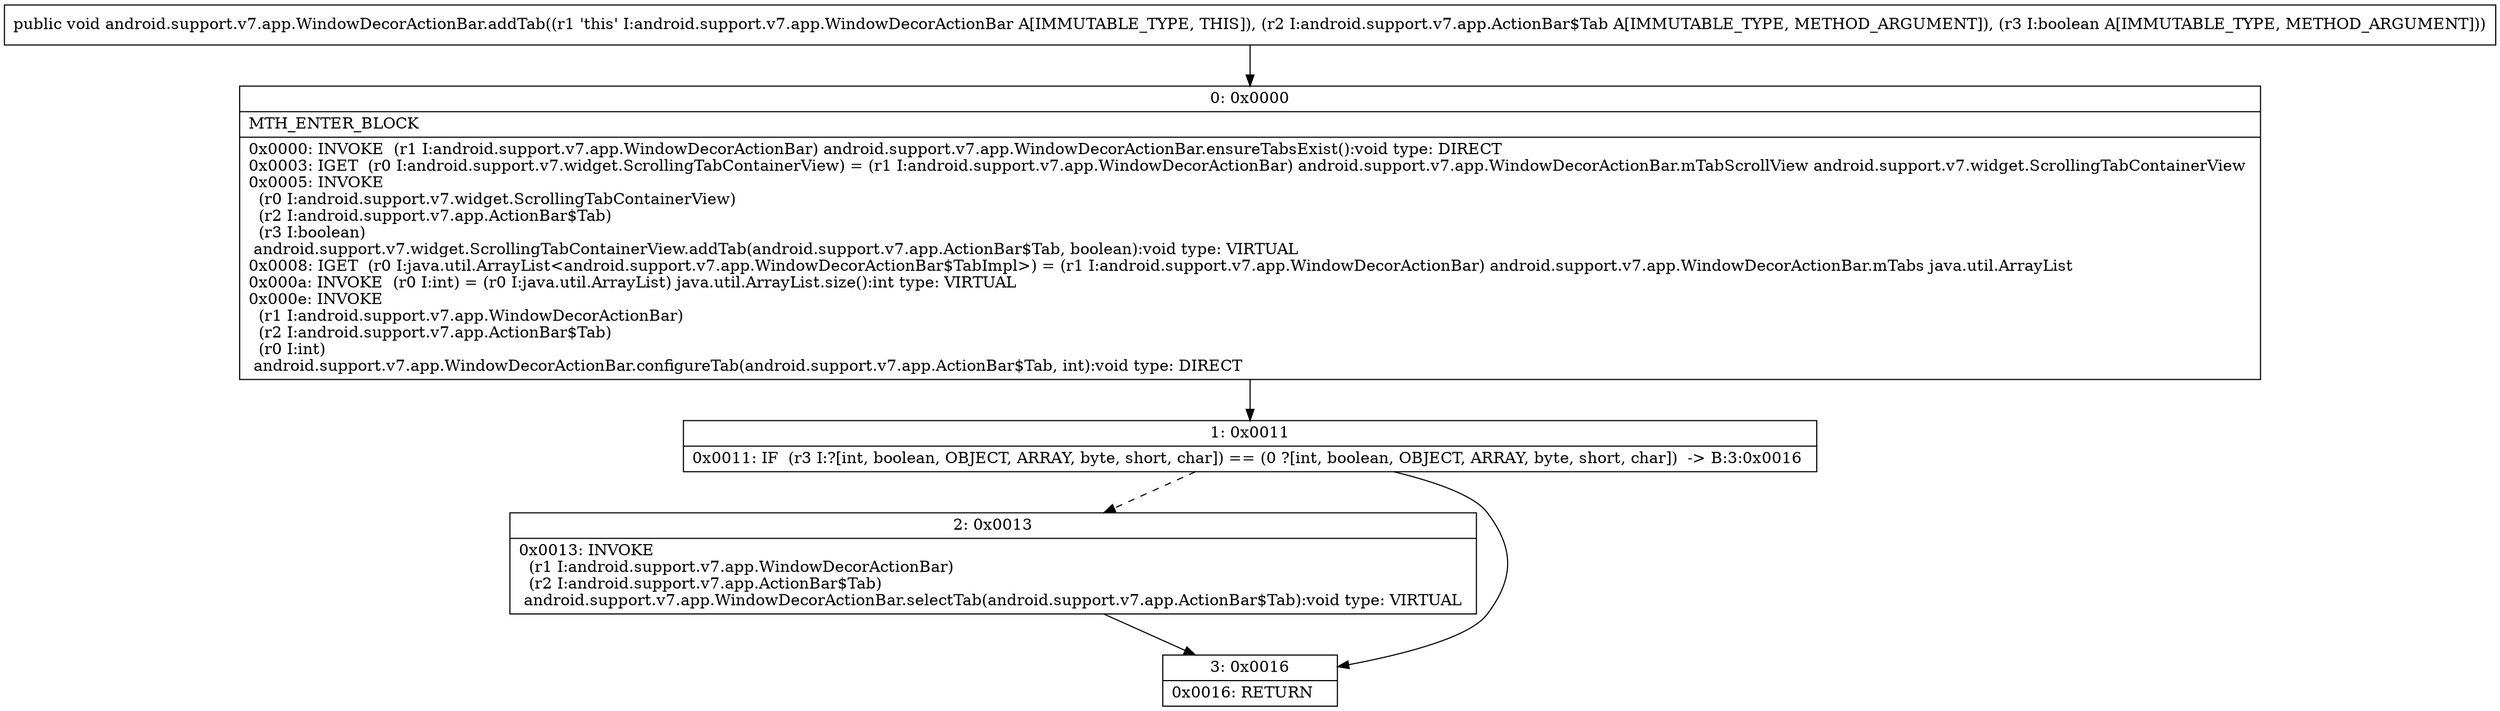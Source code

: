 digraph "CFG forandroid.support.v7.app.WindowDecorActionBar.addTab(Landroid\/support\/v7\/app\/ActionBar$Tab;Z)V" {
Node_0 [shape=record,label="{0\:\ 0x0000|MTH_ENTER_BLOCK\l|0x0000: INVOKE  (r1 I:android.support.v7.app.WindowDecorActionBar) android.support.v7.app.WindowDecorActionBar.ensureTabsExist():void type: DIRECT \l0x0003: IGET  (r0 I:android.support.v7.widget.ScrollingTabContainerView) = (r1 I:android.support.v7.app.WindowDecorActionBar) android.support.v7.app.WindowDecorActionBar.mTabScrollView android.support.v7.widget.ScrollingTabContainerView \l0x0005: INVOKE  \l  (r0 I:android.support.v7.widget.ScrollingTabContainerView)\l  (r2 I:android.support.v7.app.ActionBar$Tab)\l  (r3 I:boolean)\l android.support.v7.widget.ScrollingTabContainerView.addTab(android.support.v7.app.ActionBar$Tab, boolean):void type: VIRTUAL \l0x0008: IGET  (r0 I:java.util.ArrayList\<android.support.v7.app.WindowDecorActionBar$TabImpl\>) = (r1 I:android.support.v7.app.WindowDecorActionBar) android.support.v7.app.WindowDecorActionBar.mTabs java.util.ArrayList \l0x000a: INVOKE  (r0 I:int) = (r0 I:java.util.ArrayList) java.util.ArrayList.size():int type: VIRTUAL \l0x000e: INVOKE  \l  (r1 I:android.support.v7.app.WindowDecorActionBar)\l  (r2 I:android.support.v7.app.ActionBar$Tab)\l  (r0 I:int)\l android.support.v7.app.WindowDecorActionBar.configureTab(android.support.v7.app.ActionBar$Tab, int):void type: DIRECT \l}"];
Node_1 [shape=record,label="{1\:\ 0x0011|0x0011: IF  (r3 I:?[int, boolean, OBJECT, ARRAY, byte, short, char]) == (0 ?[int, boolean, OBJECT, ARRAY, byte, short, char])  \-\> B:3:0x0016 \l}"];
Node_2 [shape=record,label="{2\:\ 0x0013|0x0013: INVOKE  \l  (r1 I:android.support.v7.app.WindowDecorActionBar)\l  (r2 I:android.support.v7.app.ActionBar$Tab)\l android.support.v7.app.WindowDecorActionBar.selectTab(android.support.v7.app.ActionBar$Tab):void type: VIRTUAL \l}"];
Node_3 [shape=record,label="{3\:\ 0x0016|0x0016: RETURN   \l}"];
MethodNode[shape=record,label="{public void android.support.v7.app.WindowDecorActionBar.addTab((r1 'this' I:android.support.v7.app.WindowDecorActionBar A[IMMUTABLE_TYPE, THIS]), (r2 I:android.support.v7.app.ActionBar$Tab A[IMMUTABLE_TYPE, METHOD_ARGUMENT]), (r3 I:boolean A[IMMUTABLE_TYPE, METHOD_ARGUMENT])) }"];
MethodNode -> Node_0;
Node_0 -> Node_1;
Node_1 -> Node_2[style=dashed];
Node_1 -> Node_3;
Node_2 -> Node_3;
}

